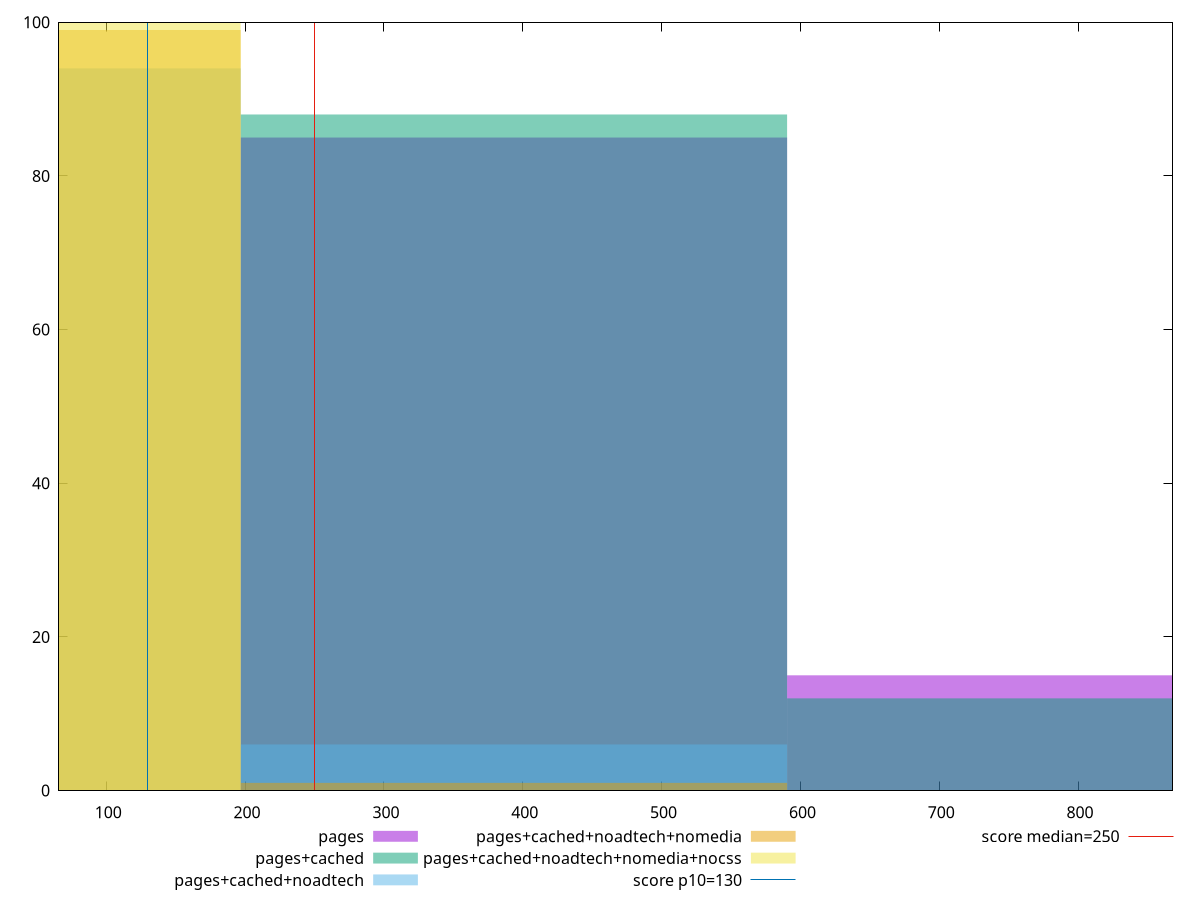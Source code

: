 reset

$pages <<EOF
787.2287698291414 15
393.6143849145707 85
EOF

$pagesCached <<EOF
787.2287698291414 12
393.6143849145707 88
EOF

$pagesCachedNoadtech <<EOF
0 94
393.6143849145707 6
EOF

$pagesCachedNoadtechNomedia <<EOF
0 99
393.6143849145707 1
EOF

$pagesCachedNoadtechNomediaNocss <<EOF
0 100
EOF

set key outside below
set boxwidth 393.6143849145707
set xrange [66:868.0000000000036]
set yrange [0:100]
set trange [0:100]
set style fill transparent solid 0.5 noborder

set parametric
set terminal svg size 640, 530 enhanced background rgb 'white'
set output "report_00017_2021-02-10T15-08-03.406Z/max-potential-fid/comparison/histogram/all_raw.svg"

plot $pages title "pages" with boxes, \
     $pagesCached title "pages+cached" with boxes, \
     $pagesCachedNoadtech title "pages+cached+noadtech" with boxes, \
     $pagesCachedNoadtechNomedia title "pages+cached+noadtech+nomedia" with boxes, \
     $pagesCachedNoadtechNomediaNocss title "pages+cached+noadtech+nomedia+nocss" with boxes, \
     130,t title "score p10=130", \
     250,t title "score median=250"

reset
